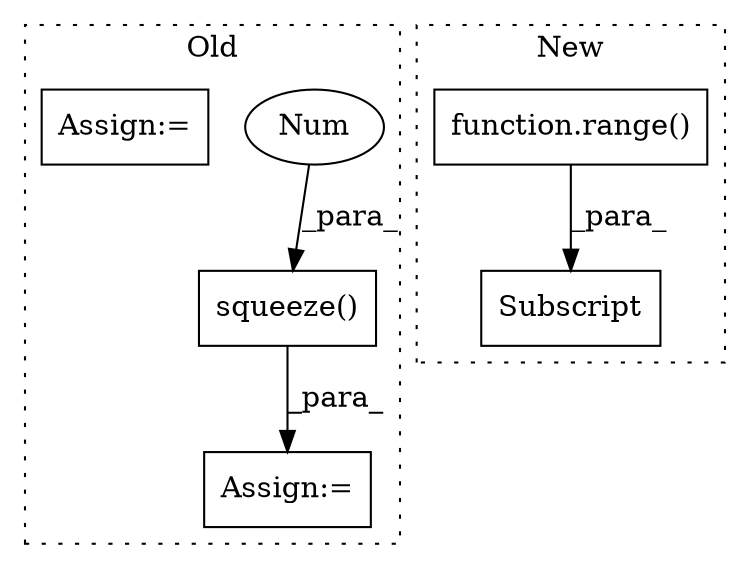 digraph G {
subgraph cluster0 {
1 [label="squeeze()" a="75" s="5156,5190" l="33,1" shape="box"];
3 [label="Assign:=" a="68" s="5153" l="3" shape="box"];
4 [label="Num" a="76" s="5189" l="1" shape="ellipse"];
6 [label="Assign:=" a="68" s="5221" l="3" shape="box"];
label = "Old";
style="dotted";
}
subgraph cluster1 {
2 [label="function.range()" a="75" s="3084,3101" l="6,1" shape="box"];
5 [label="Subscript" a="63" s="3210,0" l="24,0" shape="box"];
label = "New";
style="dotted";
}
1 -> 3 [label="_para_"];
2 -> 5 [label="_para_"];
4 -> 1 [label="_para_"];
}